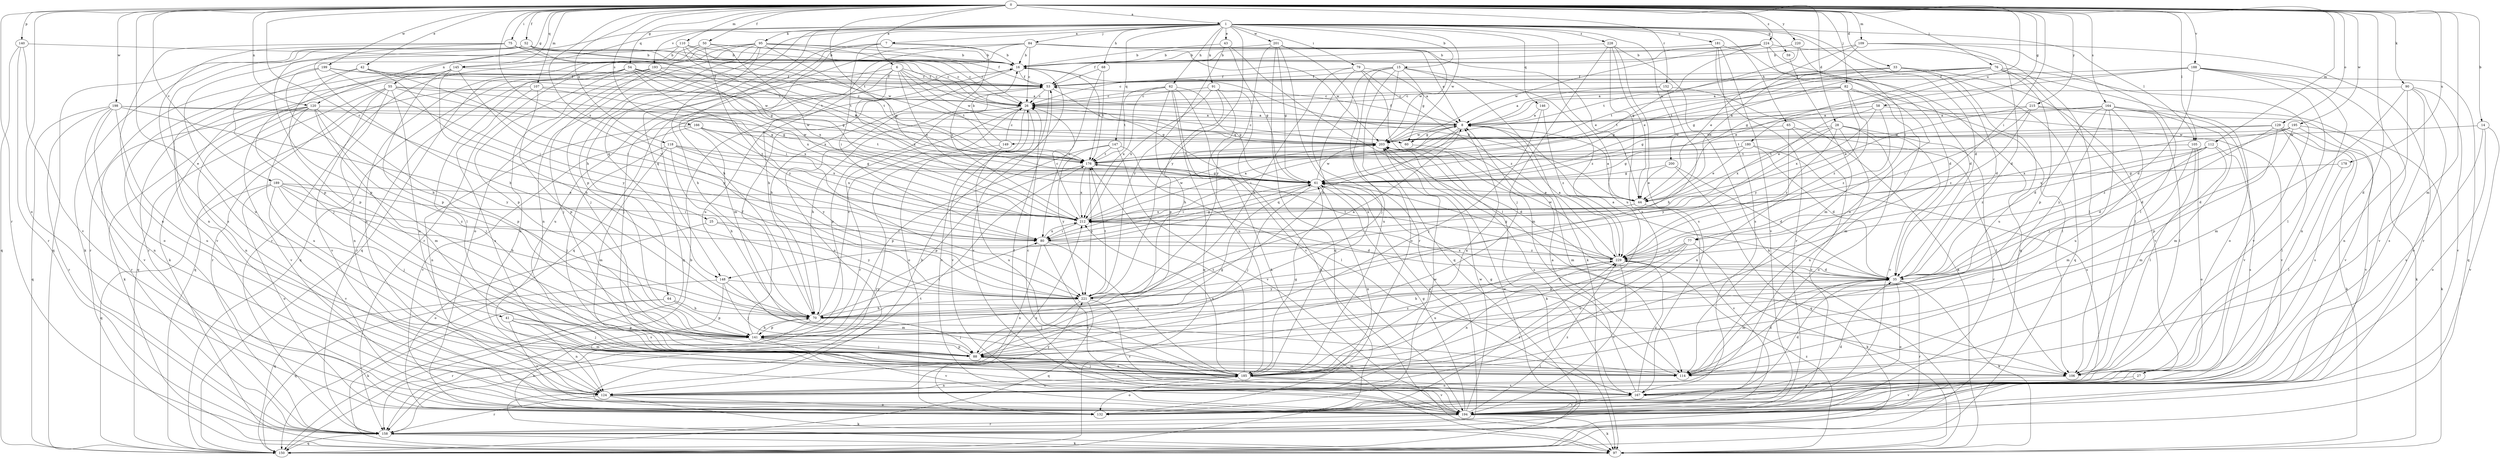 strict digraph  {
0;
1;
6;
7;
8;
14;
15;
16;
25;
26;
27;
28;
33;
35;
41;
42;
43;
44;
50;
52;
53;
54;
55;
58;
59;
60;
61;
62;
64;
65;
68;
70;
75;
76;
77;
79;
80;
82;
84;
88;
90;
91;
95;
97;
105;
106;
107;
109;
110;
112;
114;
118;
120;
124;
129;
132;
140;
141;
145;
146;
147;
148;
149;
150;
152;
158;
164;
166;
167;
176;
178;
180;
181;
185;
188;
189;
193;
194;
195;
198;
199;
200;
201;
203;
212;
215;
220;
221;
224;
228;
229;
0 -> 1  [label=a];
0 -> 6  [label=a];
0 -> 14  [label=b];
0 -> 25  [label=c];
0 -> 27  [label=d];
0 -> 28  [label=d];
0 -> 33  [label=d];
0 -> 41  [label=e];
0 -> 42  [label=e];
0 -> 50  [label=f];
0 -> 52  [label=f];
0 -> 54  [label=g];
0 -> 55  [label=g];
0 -> 58  [label=g];
0 -> 75  [label=i];
0 -> 76  [label=i];
0 -> 77  [label=i];
0 -> 82  [label=j];
0 -> 90  [label=k];
0 -> 105  [label=l];
0 -> 107  [label=m];
0 -> 109  [label=m];
0 -> 110  [label=m];
0 -> 112  [label=m];
0 -> 114  [label=m];
0 -> 118  [label=n];
0 -> 120  [label=n];
0 -> 129  [label=o];
0 -> 132  [label=o];
0 -> 140  [label=p];
0 -> 145  [label=q];
0 -> 152  [label=r];
0 -> 158  [label=r];
0 -> 164  [label=s];
0 -> 166  [label=s];
0 -> 176  [label=t];
0 -> 178  [label=u];
0 -> 180  [label=u];
0 -> 188  [label=v];
0 -> 189  [label=v];
0 -> 195  [label=w];
0 -> 198  [label=w];
0 -> 199  [label=w];
0 -> 212  [label=x];
0 -> 215  [label=y];
0 -> 220  [label=y];
0 -> 221  [label=y];
0 -> 224  [label=z];
1 -> 7  [label=a];
1 -> 15  [label=b];
1 -> 35  [label=d];
1 -> 43  [label=e];
1 -> 59  [label=g];
1 -> 62  [label=h];
1 -> 64  [label=h];
1 -> 65  [label=h];
1 -> 68  [label=h];
1 -> 70  [label=h];
1 -> 77  [label=i];
1 -> 79  [label=i];
1 -> 84  [label=j];
1 -> 91  [label=k];
1 -> 95  [label=k];
1 -> 105  [label=l];
1 -> 120  [label=n];
1 -> 141  [label=p];
1 -> 145  [label=q];
1 -> 146  [label=q];
1 -> 147  [label=q];
1 -> 148  [label=q];
1 -> 181  [label=u];
1 -> 185  [label=u];
1 -> 193  [label=v];
1 -> 200  [label=w];
1 -> 201  [label=w];
1 -> 203  [label=w];
1 -> 221  [label=y];
1 -> 228  [label=z];
6 -> 44  [label=e];
6 -> 53  [label=f];
6 -> 60  [label=g];
6 -> 88  [label=j];
6 -> 176  [label=t];
6 -> 185  [label=u];
6 -> 203  [label=w];
6 -> 212  [label=x];
7 -> 16  [label=b];
7 -> 80  [label=i];
7 -> 114  [label=m];
7 -> 148  [label=q];
7 -> 212  [label=x];
8 -> 53  [label=f];
8 -> 60  [label=g];
8 -> 80  [label=i];
8 -> 148  [label=q];
8 -> 149  [label=q];
8 -> 203  [label=w];
14 -> 132  [label=o];
14 -> 167  [label=s];
14 -> 194  [label=v];
14 -> 203  [label=w];
15 -> 53  [label=f];
15 -> 60  [label=g];
15 -> 70  [label=h];
15 -> 97  [label=k];
15 -> 132  [label=o];
15 -> 150  [label=q];
15 -> 185  [label=u];
15 -> 229  [label=z];
16 -> 53  [label=f];
16 -> 70  [label=h];
16 -> 150  [label=q];
16 -> 176  [label=t];
25 -> 80  [label=i];
25 -> 132  [label=o];
25 -> 221  [label=y];
26 -> 8  [label=a];
26 -> 70  [label=h];
26 -> 132  [label=o];
26 -> 141  [label=p];
26 -> 158  [label=r];
26 -> 194  [label=v];
27 -> 124  [label=n];
27 -> 194  [label=v];
28 -> 124  [label=n];
28 -> 132  [label=o];
28 -> 158  [label=r];
28 -> 194  [label=v];
28 -> 203  [label=w];
28 -> 212  [label=x];
28 -> 221  [label=y];
28 -> 229  [label=z];
33 -> 8  [label=a];
33 -> 35  [label=d];
33 -> 53  [label=f];
33 -> 150  [label=q];
33 -> 176  [label=t];
33 -> 185  [label=u];
33 -> 194  [label=v];
35 -> 8  [label=a];
35 -> 70  [label=h];
35 -> 97  [label=k];
35 -> 114  [label=m];
35 -> 132  [label=o];
35 -> 158  [label=r];
35 -> 212  [label=x];
35 -> 221  [label=y];
41 -> 88  [label=j];
41 -> 114  [label=m];
41 -> 124  [label=n];
41 -> 141  [label=p];
41 -> 194  [label=v];
42 -> 53  [label=f];
42 -> 80  [label=i];
42 -> 141  [label=p];
42 -> 194  [label=v];
42 -> 221  [label=y];
43 -> 16  [label=b];
43 -> 61  [label=g];
43 -> 106  [label=l];
43 -> 221  [label=y];
44 -> 8  [label=a];
44 -> 16  [label=b];
44 -> 194  [label=v];
44 -> 212  [label=x];
50 -> 16  [label=b];
50 -> 26  [label=c];
50 -> 124  [label=n];
50 -> 158  [label=r];
50 -> 212  [label=x];
50 -> 221  [label=y];
52 -> 16  [label=b];
52 -> 26  [label=c];
52 -> 61  [label=g];
52 -> 97  [label=k];
52 -> 124  [label=n];
52 -> 141  [label=p];
52 -> 150  [label=q];
52 -> 176  [label=t];
53 -> 26  [label=c];
53 -> 61  [label=g];
53 -> 132  [label=o];
53 -> 194  [label=v];
54 -> 53  [label=f];
54 -> 61  [label=g];
54 -> 80  [label=i];
54 -> 97  [label=k];
54 -> 106  [label=l];
54 -> 141  [label=p];
54 -> 158  [label=r];
54 -> 176  [label=t];
54 -> 212  [label=x];
55 -> 26  [label=c];
55 -> 61  [label=g];
55 -> 124  [label=n];
55 -> 150  [label=q];
55 -> 158  [label=r];
55 -> 185  [label=u];
55 -> 194  [label=v];
55 -> 212  [label=x];
58 -> 8  [label=a];
58 -> 44  [label=e];
58 -> 194  [label=v];
58 -> 212  [label=x];
58 -> 229  [label=z];
59 -> 114  [label=m];
60 -> 114  [label=m];
61 -> 44  [label=e];
61 -> 80  [label=i];
61 -> 88  [label=j];
61 -> 124  [label=n];
61 -> 167  [label=s];
61 -> 203  [label=w];
62 -> 26  [label=c];
62 -> 61  [label=g];
62 -> 97  [label=k];
62 -> 141  [label=p];
62 -> 150  [label=q];
62 -> 176  [label=t];
62 -> 194  [label=v];
62 -> 212  [label=x];
64 -> 70  [label=h];
64 -> 97  [label=k];
64 -> 141  [label=p];
64 -> 150  [label=q];
65 -> 106  [label=l];
65 -> 124  [label=n];
65 -> 194  [label=v];
65 -> 203  [label=w];
68 -> 53  [label=f];
68 -> 80  [label=i];
68 -> 176  [label=t];
70 -> 26  [label=c];
70 -> 80  [label=i];
70 -> 88  [label=j];
70 -> 141  [label=p];
70 -> 158  [label=r];
75 -> 16  [label=b];
75 -> 26  [label=c];
75 -> 70  [label=h];
75 -> 124  [label=n];
75 -> 167  [label=s];
75 -> 176  [label=t];
76 -> 8  [label=a];
76 -> 44  [label=e];
76 -> 53  [label=f];
76 -> 61  [label=g];
76 -> 106  [label=l];
76 -> 132  [label=o];
76 -> 141  [label=p];
76 -> 176  [label=t];
76 -> 194  [label=v];
77 -> 70  [label=h];
77 -> 97  [label=k];
77 -> 141  [label=p];
77 -> 185  [label=u];
77 -> 229  [label=z];
79 -> 8  [label=a];
79 -> 53  [label=f];
79 -> 70  [label=h];
79 -> 88  [label=j];
79 -> 114  [label=m];
79 -> 229  [label=z];
80 -> 61  [label=g];
80 -> 124  [label=n];
80 -> 185  [label=u];
80 -> 194  [label=v];
80 -> 212  [label=x];
80 -> 229  [label=z];
82 -> 26  [label=c];
82 -> 61  [label=g];
82 -> 106  [label=l];
82 -> 114  [label=m];
82 -> 176  [label=t];
82 -> 221  [label=y];
82 -> 229  [label=z];
84 -> 8  [label=a];
84 -> 16  [label=b];
84 -> 26  [label=c];
84 -> 44  [label=e];
84 -> 70  [label=h];
84 -> 150  [label=q];
84 -> 185  [label=u];
84 -> 203  [label=w];
88 -> 61  [label=g];
88 -> 106  [label=l];
88 -> 114  [label=m];
88 -> 141  [label=p];
88 -> 185  [label=u];
88 -> 229  [label=z];
90 -> 26  [label=c];
90 -> 114  [label=m];
90 -> 124  [label=n];
90 -> 132  [label=o];
90 -> 167  [label=s];
90 -> 194  [label=v];
91 -> 26  [label=c];
91 -> 70  [label=h];
91 -> 97  [label=k];
91 -> 185  [label=u];
91 -> 212  [label=x];
95 -> 16  [label=b];
95 -> 26  [label=c];
95 -> 53  [label=f];
95 -> 61  [label=g];
95 -> 70  [label=h];
95 -> 88  [label=j];
95 -> 124  [label=n];
95 -> 132  [label=o];
95 -> 150  [label=q];
95 -> 158  [label=r];
97 -> 16  [label=b];
97 -> 229  [label=z];
105 -> 106  [label=l];
105 -> 114  [label=m];
105 -> 132  [label=o];
105 -> 176  [label=t];
106 -> 167  [label=s];
107 -> 26  [label=c];
107 -> 61  [label=g];
107 -> 141  [label=p];
107 -> 150  [label=q];
107 -> 167  [label=s];
109 -> 16  [label=b];
109 -> 35  [label=d];
109 -> 44  [label=e];
109 -> 106  [label=l];
109 -> 158  [label=r];
109 -> 212  [label=x];
110 -> 16  [label=b];
110 -> 26  [label=c];
110 -> 141  [label=p];
110 -> 176  [label=t];
110 -> 185  [label=u];
110 -> 203  [label=w];
112 -> 35  [label=d];
112 -> 114  [label=m];
112 -> 167  [label=s];
112 -> 176  [label=t];
112 -> 212  [label=x];
112 -> 229  [label=z];
114 -> 35  [label=d];
114 -> 61  [label=g];
118 -> 61  [label=g];
118 -> 70  [label=h];
118 -> 88  [label=j];
118 -> 114  [label=m];
118 -> 176  [label=t];
118 -> 212  [label=x];
120 -> 8  [label=a];
120 -> 88  [label=j];
120 -> 97  [label=k];
120 -> 114  [label=m];
120 -> 124  [label=n];
120 -> 141  [label=p];
120 -> 158  [label=r];
120 -> 185  [label=u];
120 -> 194  [label=v];
124 -> 97  [label=k];
124 -> 132  [label=o];
124 -> 158  [label=r];
124 -> 185  [label=u];
124 -> 221  [label=y];
129 -> 35  [label=d];
129 -> 97  [label=k];
129 -> 106  [label=l];
129 -> 141  [label=p];
129 -> 167  [label=s];
129 -> 176  [label=t];
129 -> 203  [label=w];
132 -> 35  [label=d];
132 -> 203  [label=w];
132 -> 212  [label=x];
132 -> 229  [label=z];
140 -> 16  [label=b];
140 -> 150  [label=q];
140 -> 158  [label=r];
140 -> 194  [label=v];
141 -> 53  [label=f];
141 -> 70  [label=h];
141 -> 88  [label=j];
141 -> 132  [label=o];
141 -> 194  [label=v];
145 -> 53  [label=f];
145 -> 70  [label=h];
145 -> 88  [label=j];
145 -> 132  [label=o];
145 -> 141  [label=p];
145 -> 221  [label=y];
146 -> 8  [label=a];
146 -> 88  [label=j];
146 -> 229  [label=z];
147 -> 106  [label=l];
147 -> 141  [label=p];
147 -> 176  [label=t];
147 -> 194  [label=v];
147 -> 221  [label=y];
148 -> 88  [label=j];
148 -> 114  [label=m];
148 -> 150  [label=q];
148 -> 167  [label=s];
148 -> 221  [label=y];
149 -> 16  [label=b];
149 -> 26  [label=c];
149 -> 158  [label=r];
149 -> 185  [label=u];
150 -> 16  [label=b];
152 -> 8  [label=a];
152 -> 26  [label=c];
152 -> 70  [label=h];
152 -> 97  [label=k];
158 -> 97  [label=k];
158 -> 150  [label=q];
158 -> 176  [label=t];
158 -> 203  [label=w];
164 -> 8  [label=a];
164 -> 35  [label=d];
164 -> 61  [label=g];
164 -> 88  [label=j];
164 -> 106  [label=l];
164 -> 114  [label=m];
164 -> 185  [label=u];
164 -> 194  [label=v];
164 -> 221  [label=y];
166 -> 124  [label=n];
166 -> 176  [label=t];
166 -> 194  [label=v];
166 -> 203  [label=w];
166 -> 212  [label=x];
166 -> 221  [label=y];
167 -> 8  [label=a];
167 -> 26  [label=c];
167 -> 35  [label=d];
167 -> 194  [label=v];
167 -> 229  [label=z];
176 -> 61  [label=g];
176 -> 141  [label=p];
176 -> 212  [label=x];
176 -> 221  [label=y];
178 -> 61  [label=g];
178 -> 106  [label=l];
180 -> 35  [label=d];
180 -> 44  [label=e];
180 -> 61  [label=g];
180 -> 167  [label=s];
180 -> 176  [label=t];
181 -> 16  [label=b];
181 -> 35  [label=d];
181 -> 158  [label=r];
181 -> 167  [label=s];
181 -> 194  [label=v];
185 -> 8  [label=a];
185 -> 61  [label=g];
185 -> 88  [label=j];
185 -> 124  [label=n];
185 -> 132  [label=o];
185 -> 167  [label=s];
185 -> 176  [label=t];
185 -> 194  [label=v];
185 -> 212  [label=x];
188 -> 26  [label=c];
188 -> 35  [label=d];
188 -> 53  [label=f];
188 -> 61  [label=g];
188 -> 106  [label=l];
188 -> 124  [label=n];
188 -> 150  [label=q];
188 -> 194  [label=v];
189 -> 44  [label=e];
189 -> 70  [label=h];
189 -> 80  [label=i];
189 -> 88  [label=j];
189 -> 132  [label=o];
189 -> 150  [label=q];
189 -> 194  [label=v];
189 -> 229  [label=z];
193 -> 8  [label=a];
193 -> 53  [label=f];
193 -> 88  [label=j];
193 -> 124  [label=n];
193 -> 150  [label=q];
193 -> 158  [label=r];
193 -> 212  [label=x];
194 -> 26  [label=c];
194 -> 53  [label=f];
194 -> 61  [label=g];
194 -> 97  [label=k];
194 -> 158  [label=r];
194 -> 203  [label=w];
194 -> 229  [label=z];
195 -> 35  [label=d];
195 -> 97  [label=k];
195 -> 194  [label=v];
195 -> 203  [label=w];
195 -> 212  [label=x];
195 -> 229  [label=z];
198 -> 8  [label=a];
198 -> 124  [label=n];
198 -> 150  [label=q];
198 -> 158  [label=r];
198 -> 185  [label=u];
198 -> 194  [label=v];
198 -> 203  [label=w];
198 -> 221  [label=y];
199 -> 53  [label=f];
199 -> 70  [label=h];
199 -> 80  [label=i];
199 -> 158  [label=r];
199 -> 203  [label=w];
200 -> 35  [label=d];
200 -> 44  [label=e];
200 -> 61  [label=g];
200 -> 150  [label=q];
201 -> 16  [label=b];
201 -> 61  [label=g];
201 -> 150  [label=q];
201 -> 158  [label=r];
201 -> 185  [label=u];
201 -> 203  [label=w];
201 -> 221  [label=y];
203 -> 26  [label=c];
203 -> 35  [label=d];
203 -> 97  [label=k];
203 -> 167  [label=s];
203 -> 176  [label=t];
212 -> 8  [label=a];
212 -> 26  [label=c];
212 -> 35  [label=d];
212 -> 80  [label=i];
212 -> 203  [label=w];
215 -> 8  [label=a];
215 -> 44  [label=e];
215 -> 80  [label=i];
215 -> 97  [label=k];
215 -> 194  [label=v];
215 -> 229  [label=z];
220 -> 16  [label=b];
220 -> 35  [label=d];
220 -> 61  [label=g];
221 -> 8  [label=a];
221 -> 70  [label=h];
221 -> 88  [label=j];
221 -> 150  [label=q];
221 -> 176  [label=t];
221 -> 194  [label=v];
224 -> 16  [label=b];
224 -> 53  [label=f];
224 -> 106  [label=l];
224 -> 150  [label=q];
224 -> 176  [label=t];
224 -> 185  [label=u];
224 -> 203  [label=w];
228 -> 16  [label=b];
228 -> 44  [label=e];
228 -> 88  [label=j];
228 -> 97  [label=k];
228 -> 167  [label=s];
228 -> 185  [label=u];
229 -> 8  [label=a];
229 -> 35  [label=d];
229 -> 61  [label=g];
229 -> 124  [label=n];
229 -> 176  [label=t];
229 -> 185  [label=u];
229 -> 194  [label=v];
229 -> 203  [label=w];
}

